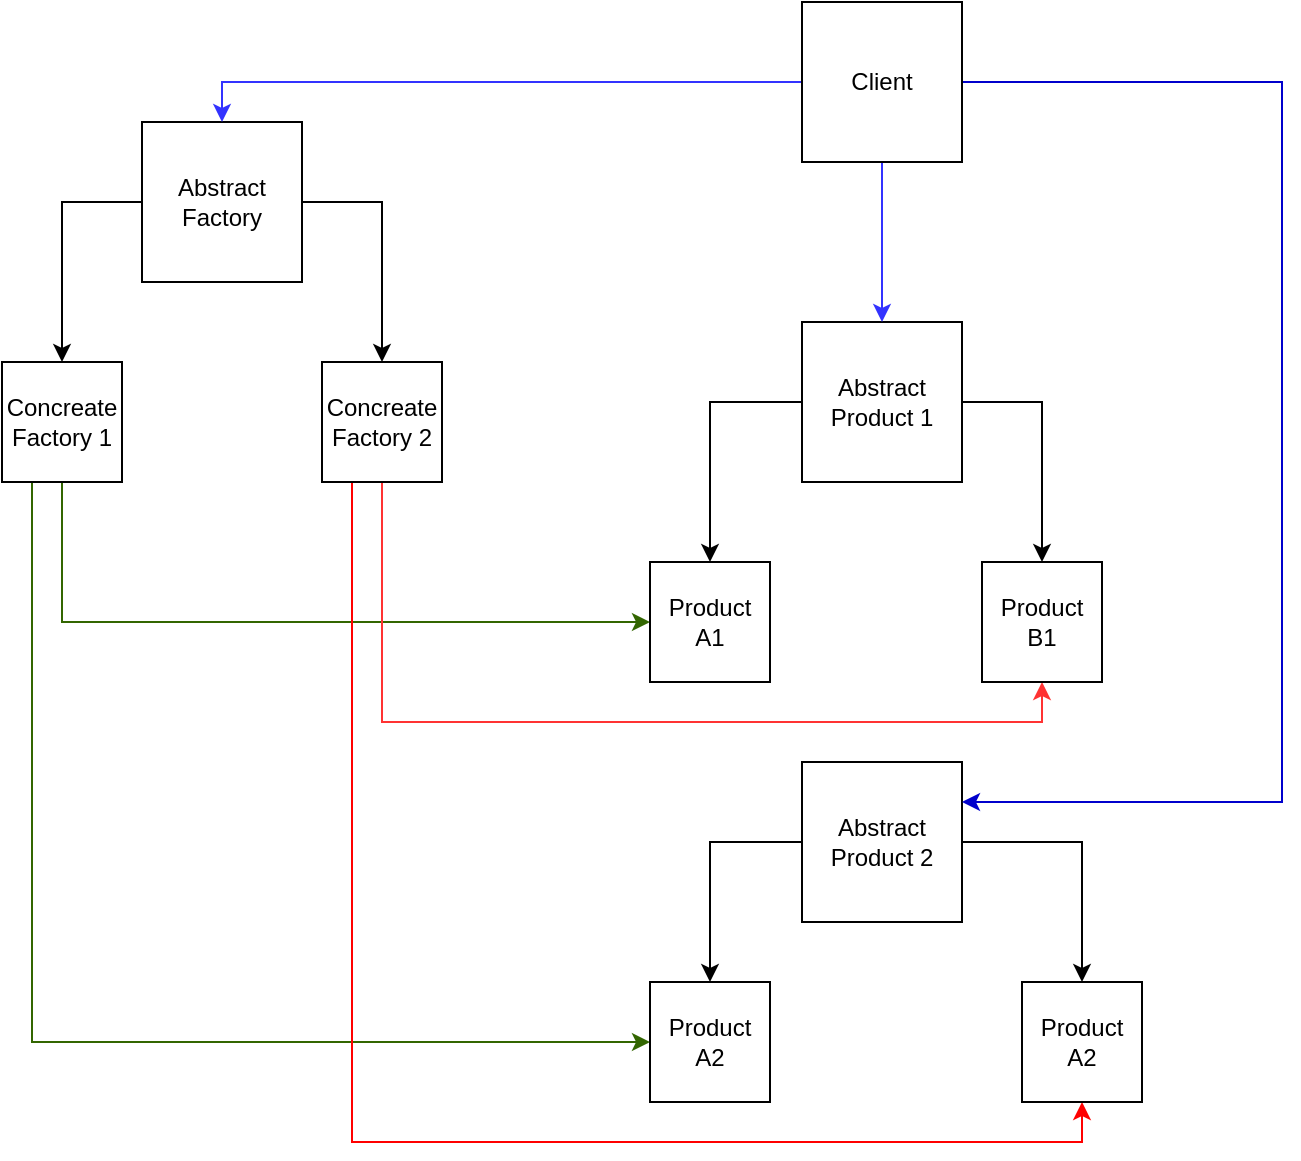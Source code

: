 <mxfile version="24.0.0" type="device">
  <diagram id="C5RBs43oDa-KdzZeNtuy" name="Page-1">
    <mxGraphModel dx="1290" dy="557" grid="1" gridSize="10" guides="1" tooltips="1" connect="1" arrows="1" fold="1" page="1" pageScale="1" pageWidth="827" pageHeight="1169" math="0" shadow="0">
      <root>
        <mxCell id="WIyWlLk6GJQsqaUBKTNV-0" />
        <mxCell id="WIyWlLk6GJQsqaUBKTNV-1" parent="WIyWlLk6GJQsqaUBKTNV-0" />
        <mxCell id="JXEiuDoPyjnu_Ammmx3x-3" style="edgeStyle=orthogonalEdgeStyle;rounded=0;orthogonalLoop=1;jettySize=auto;html=1;entryX=0.5;entryY=0;entryDx=0;entryDy=0;" edge="1" parent="WIyWlLk6GJQsqaUBKTNV-1" source="JXEiuDoPyjnu_Ammmx3x-0" target="JXEiuDoPyjnu_Ammmx3x-1">
          <mxGeometry relative="1" as="geometry" />
        </mxCell>
        <mxCell id="JXEiuDoPyjnu_Ammmx3x-4" style="edgeStyle=orthogonalEdgeStyle;rounded=0;orthogonalLoop=1;jettySize=auto;html=1;entryX=0.5;entryY=0;entryDx=0;entryDy=0;" edge="1" parent="WIyWlLk6GJQsqaUBKTNV-1" source="JXEiuDoPyjnu_Ammmx3x-0" target="JXEiuDoPyjnu_Ammmx3x-2">
          <mxGeometry relative="1" as="geometry">
            <mxPoint x="250" y="180" as="targetPoint" />
          </mxGeometry>
        </mxCell>
        <mxCell id="JXEiuDoPyjnu_Ammmx3x-0" value="Abstract Factory" style="whiteSpace=wrap;html=1;aspect=fixed;" vertex="1" parent="WIyWlLk6GJQsqaUBKTNV-1">
          <mxGeometry x="130" y="70" width="80" height="80" as="geometry" />
        </mxCell>
        <mxCell id="JXEiuDoPyjnu_Ammmx3x-21" style="edgeStyle=orthogonalEdgeStyle;rounded=0;orthogonalLoop=1;jettySize=auto;html=1;entryX=0;entryY=0.5;entryDx=0;entryDy=0;strokeColor=#336600;" edge="1" parent="WIyWlLk6GJQsqaUBKTNV-1" source="JXEiuDoPyjnu_Ammmx3x-1" target="JXEiuDoPyjnu_Ammmx3x-6">
          <mxGeometry relative="1" as="geometry">
            <Array as="points">
              <mxPoint x="90" y="320" />
            </Array>
          </mxGeometry>
        </mxCell>
        <mxCell id="JXEiuDoPyjnu_Ammmx3x-22" style="edgeStyle=orthogonalEdgeStyle;rounded=0;orthogonalLoop=1;jettySize=auto;html=1;exitX=0.25;exitY=1;exitDx=0;exitDy=0;entryX=0;entryY=0.5;entryDx=0;entryDy=0;strokeColor=#336600;" edge="1" parent="WIyWlLk6GJQsqaUBKTNV-1" source="JXEiuDoPyjnu_Ammmx3x-1" target="JXEiuDoPyjnu_Ammmx3x-9">
          <mxGeometry relative="1" as="geometry" />
        </mxCell>
        <mxCell id="JXEiuDoPyjnu_Ammmx3x-1" value="Concreate Factory 1" style="whiteSpace=wrap;html=1;aspect=fixed;" vertex="1" parent="WIyWlLk6GJQsqaUBKTNV-1">
          <mxGeometry x="60" y="190" width="60" height="60" as="geometry" />
        </mxCell>
        <mxCell id="JXEiuDoPyjnu_Ammmx3x-23" style="edgeStyle=orthogonalEdgeStyle;rounded=0;orthogonalLoop=1;jettySize=auto;html=1;entryX=0.5;entryY=1;entryDx=0;entryDy=0;strokeColor=#FF3333;" edge="1" parent="WIyWlLk6GJQsqaUBKTNV-1" source="JXEiuDoPyjnu_Ammmx3x-2" target="JXEiuDoPyjnu_Ammmx3x-7">
          <mxGeometry relative="1" as="geometry">
            <Array as="points">
              <mxPoint x="250" y="370" />
              <mxPoint x="580" y="370" />
            </Array>
          </mxGeometry>
        </mxCell>
        <mxCell id="JXEiuDoPyjnu_Ammmx3x-24" style="edgeStyle=orthogonalEdgeStyle;rounded=0;orthogonalLoop=1;jettySize=auto;html=1;exitX=0.25;exitY=1;exitDx=0;exitDy=0;entryX=0.5;entryY=1;entryDx=0;entryDy=0;strokeColor=#FF0000;" edge="1" parent="WIyWlLk6GJQsqaUBKTNV-1" source="JXEiuDoPyjnu_Ammmx3x-2" target="JXEiuDoPyjnu_Ammmx3x-10">
          <mxGeometry relative="1" as="geometry" />
        </mxCell>
        <mxCell id="JXEiuDoPyjnu_Ammmx3x-2" value="Concreate Factory 2" style="whiteSpace=wrap;html=1;aspect=fixed;" vertex="1" parent="WIyWlLk6GJQsqaUBKTNV-1">
          <mxGeometry x="220" y="190" width="60" height="60" as="geometry" />
        </mxCell>
        <mxCell id="JXEiuDoPyjnu_Ammmx3x-11" style="edgeStyle=orthogonalEdgeStyle;rounded=0;orthogonalLoop=1;jettySize=auto;html=1;exitX=0;exitY=0.5;exitDx=0;exitDy=0;entryX=0.5;entryY=0;entryDx=0;entryDy=0;" edge="1" parent="WIyWlLk6GJQsqaUBKTNV-1" source="JXEiuDoPyjnu_Ammmx3x-5" target="JXEiuDoPyjnu_Ammmx3x-6">
          <mxGeometry relative="1" as="geometry" />
        </mxCell>
        <mxCell id="JXEiuDoPyjnu_Ammmx3x-12" style="edgeStyle=orthogonalEdgeStyle;rounded=0;orthogonalLoop=1;jettySize=auto;html=1;exitX=1;exitY=0.5;exitDx=0;exitDy=0;entryX=0.5;entryY=0;entryDx=0;entryDy=0;" edge="1" parent="WIyWlLk6GJQsqaUBKTNV-1" source="JXEiuDoPyjnu_Ammmx3x-5" target="JXEiuDoPyjnu_Ammmx3x-7">
          <mxGeometry relative="1" as="geometry" />
        </mxCell>
        <mxCell id="JXEiuDoPyjnu_Ammmx3x-5" value="Abstract Product 1" style="whiteSpace=wrap;html=1;aspect=fixed;" vertex="1" parent="WIyWlLk6GJQsqaUBKTNV-1">
          <mxGeometry x="460" y="170" width="80" height="80" as="geometry" />
        </mxCell>
        <mxCell id="JXEiuDoPyjnu_Ammmx3x-6" value="Product A1" style="whiteSpace=wrap;html=1;aspect=fixed;" vertex="1" parent="WIyWlLk6GJQsqaUBKTNV-1">
          <mxGeometry x="384" y="290" width="60" height="60" as="geometry" />
        </mxCell>
        <mxCell id="JXEiuDoPyjnu_Ammmx3x-7" value="Product B1" style="whiteSpace=wrap;html=1;aspect=fixed;" vertex="1" parent="WIyWlLk6GJQsqaUBKTNV-1">
          <mxGeometry x="550" y="290" width="60" height="60" as="geometry" />
        </mxCell>
        <mxCell id="JXEiuDoPyjnu_Ammmx3x-13" style="edgeStyle=orthogonalEdgeStyle;rounded=0;orthogonalLoop=1;jettySize=auto;html=1;entryX=0.5;entryY=0;entryDx=0;entryDy=0;" edge="1" parent="WIyWlLk6GJQsqaUBKTNV-1" source="JXEiuDoPyjnu_Ammmx3x-8" target="JXEiuDoPyjnu_Ammmx3x-9">
          <mxGeometry relative="1" as="geometry" />
        </mxCell>
        <mxCell id="JXEiuDoPyjnu_Ammmx3x-14" style="edgeStyle=orthogonalEdgeStyle;rounded=0;orthogonalLoop=1;jettySize=auto;html=1;entryX=0.5;entryY=0;entryDx=0;entryDy=0;" edge="1" parent="WIyWlLk6GJQsqaUBKTNV-1" source="JXEiuDoPyjnu_Ammmx3x-8" target="JXEiuDoPyjnu_Ammmx3x-10">
          <mxGeometry relative="1" as="geometry" />
        </mxCell>
        <mxCell id="JXEiuDoPyjnu_Ammmx3x-8" value="Abstract Product 2" style="whiteSpace=wrap;html=1;aspect=fixed;" vertex="1" parent="WIyWlLk6GJQsqaUBKTNV-1">
          <mxGeometry x="460" y="390" width="80" height="80" as="geometry" />
        </mxCell>
        <mxCell id="JXEiuDoPyjnu_Ammmx3x-9" value="Product A2" style="whiteSpace=wrap;html=1;aspect=fixed;" vertex="1" parent="WIyWlLk6GJQsqaUBKTNV-1">
          <mxGeometry x="384" y="500" width="60" height="60" as="geometry" />
        </mxCell>
        <mxCell id="JXEiuDoPyjnu_Ammmx3x-10" value="Product A2" style="whiteSpace=wrap;html=1;aspect=fixed;" vertex="1" parent="WIyWlLk6GJQsqaUBKTNV-1">
          <mxGeometry x="570" y="500" width="60" height="60" as="geometry" />
        </mxCell>
        <mxCell id="JXEiuDoPyjnu_Ammmx3x-18" style="edgeStyle=orthogonalEdgeStyle;rounded=0;orthogonalLoop=1;jettySize=auto;html=1;entryX=0.5;entryY=0;entryDx=0;entryDy=0;strokeColor=#3333FF;" edge="1" parent="WIyWlLk6GJQsqaUBKTNV-1" source="JXEiuDoPyjnu_Ammmx3x-15" target="JXEiuDoPyjnu_Ammmx3x-0">
          <mxGeometry relative="1" as="geometry" />
        </mxCell>
        <mxCell id="JXEiuDoPyjnu_Ammmx3x-19" style="edgeStyle=orthogonalEdgeStyle;rounded=0;orthogonalLoop=1;jettySize=auto;html=1;entryX=0.5;entryY=0;entryDx=0;entryDy=0;strokeColor=#3333FF;" edge="1" parent="WIyWlLk6GJQsqaUBKTNV-1" source="JXEiuDoPyjnu_Ammmx3x-15" target="JXEiuDoPyjnu_Ammmx3x-5">
          <mxGeometry relative="1" as="geometry" />
        </mxCell>
        <mxCell id="JXEiuDoPyjnu_Ammmx3x-20" style="edgeStyle=orthogonalEdgeStyle;rounded=0;orthogonalLoop=1;jettySize=auto;html=1;exitX=1;exitY=0.5;exitDx=0;exitDy=0;entryX=1;entryY=0.25;entryDx=0;entryDy=0;strokeColor=#0000CC;" edge="1" parent="WIyWlLk6GJQsqaUBKTNV-1" source="JXEiuDoPyjnu_Ammmx3x-15" target="JXEiuDoPyjnu_Ammmx3x-8">
          <mxGeometry relative="1" as="geometry">
            <Array as="points">
              <mxPoint x="700" y="50" />
              <mxPoint x="700" y="410" />
            </Array>
          </mxGeometry>
        </mxCell>
        <mxCell id="JXEiuDoPyjnu_Ammmx3x-15" value="Client" style="whiteSpace=wrap;html=1;aspect=fixed;" vertex="1" parent="WIyWlLk6GJQsqaUBKTNV-1">
          <mxGeometry x="460" y="10" width="80" height="80" as="geometry" />
        </mxCell>
      </root>
    </mxGraphModel>
  </diagram>
</mxfile>
